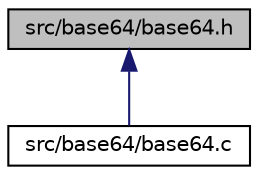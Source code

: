 digraph "src/base64/base64.h"
{
 // LATEX_PDF_SIZE
  edge [fontname="Helvetica",fontsize="10",labelfontname="Helvetica",labelfontsize="10"];
  node [fontname="Helvetica",fontsize="10",shape=record];
  Node1 [label="src/base64/base64.h",height=0.2,width=0.4,color="black", fillcolor="grey75", style="filled", fontcolor="black",tooltip="base64 encryption/decryption library (code by Wei Zhicheng)"];
  Node1 -> Node2 [dir="back",color="midnightblue",fontsize="10",style="solid"];
  Node2 [label="src/base64/base64.c",height=0.2,width=0.4,color="black", fillcolor="white", style="filled",URL="$db/d36/base64_8c.html",tooltip="base64 encryption/decryption functions file (code by Wei Zhicheng)"];
}
